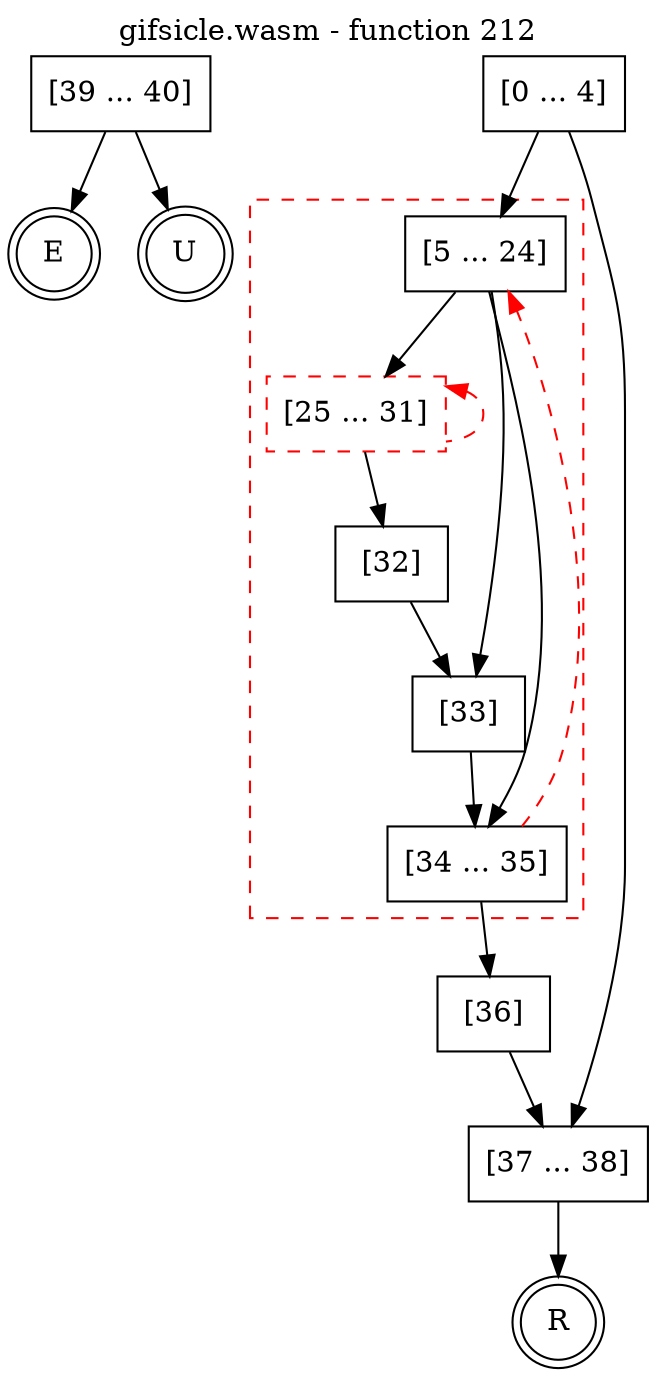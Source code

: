 digraph finite_state_machine {
    label = "gifsicle.wasm - function 212"
    labelloc =  t
    labelfontsize = 16
    labelfontcolor = black
    labelfontname = "Helvetica"
    node [shape = doublecircle]; E U R ;
    node [shape = box];
    node [shape=box, color=black, style=solid] 0[label="[0 ... 4]"]
    subgraph cluster_5{
    label = "";
    style = dashed color = red;
    node [shape=box, color=black, style=solid] 5[label="[5 ... 24]"]
    node [shape=box, color=red, style=dashed] 25[label="[25 ... 31]"]
    node [shape=box, color=black, style=solid] 32[label="[32]"]
    node [shape=box, color=black, style=solid] 33[label="[33]"]
    node [shape=box, color=black, style=solid] 34[label="[34 ... 35]"]
    }
    node [shape=box, color=black, style=solid] 36[label="[36]"]
    node [shape=box, color=black, style=solid] 37[label="[37 ... 38]"]
    node [shape=box, color=black, style=solid] 39[label="[39 ... 40]"]
    node [shape=box, color=black, style=solid] R[label="R"]
    node [shape=box, color=black, style=solid] U[label="U"]
    0 -> 5;
    0 -> 37;
    5 -> 25;
    5 -> 33;
    5 -> 34;
    25 -> 32;
    25 -> 25[style="dashed" color="red" dir=back];
    32 -> 33;
    33 -> 34;
    34 -> 5[style="dashed" color="red"];
    34 -> 36;
    36 -> 37;
    37 -> R;
    39 -> E;
    39 -> U;
}
